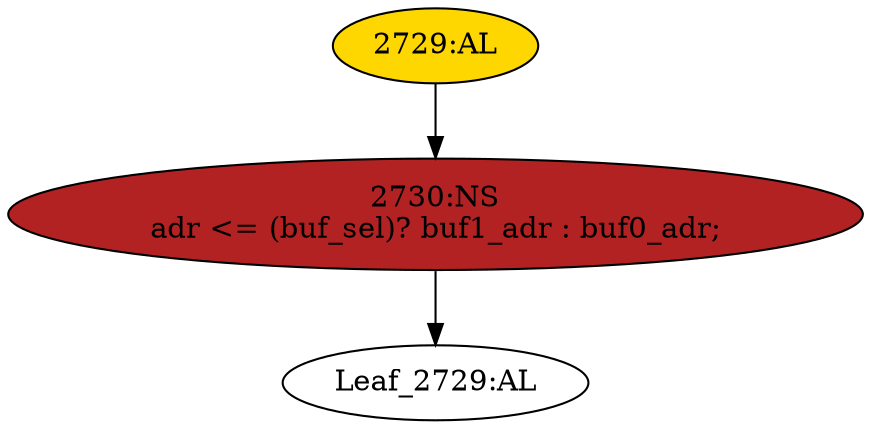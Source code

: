 strict digraph "" {
	node [label="\N"];
	"2729:AL"	 [ast="<pyverilog.vparser.ast.Always object at 0x7f13b55420d0>",
		clk_sens=True,
		fillcolor=gold,
		label="2729:AL",
		sens="['clk']",
		statements="[]",
		style=filled,
		typ=Always,
		use_var="['buf_sel', 'buf1_adr', 'buf0_adr']"];
	"2730:NS"	 [ast="<pyverilog.vparser.ast.NonblockingSubstitution object at 0x7f13b559bf10>",
		fillcolor=firebrick,
		label="2730:NS
adr <= (buf_sel)? buf1_adr : buf0_adr;",
		statements="[<pyverilog.vparser.ast.NonblockingSubstitution object at 0x7f13b559bf10>]",
		style=filled,
		typ=NonblockingSubstitution];
	"2729:AL" -> "2730:NS"	 [cond="[]",
		lineno=None];
	"Leaf_2729:AL"	 [def_var="['adr']",
		label="Leaf_2729:AL"];
	"2730:NS" -> "Leaf_2729:AL"	 [cond="[]",
		lineno=None];
}
